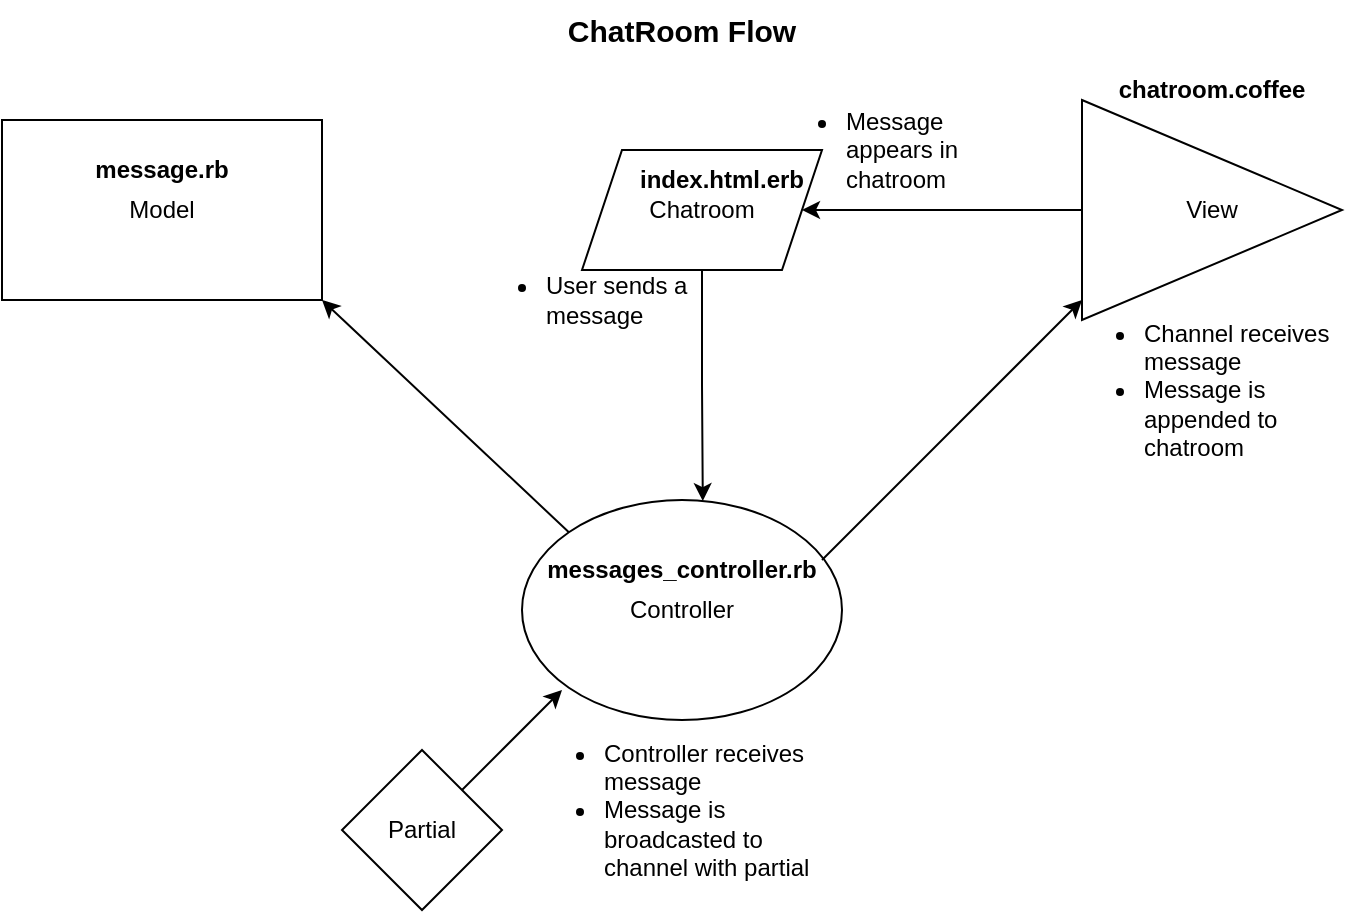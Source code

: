 <mxfile version="20.4.0" type="github">
  <diagram id="aEpbRju676WB0mRRCltv" name="Page-1">
    <mxGraphModel dx="903" dy="469" grid="1" gridSize="10" guides="1" tooltips="1" connect="1" arrows="1" fold="1" page="1" pageScale="1" pageWidth="827" pageHeight="1169" math="0" shadow="0">
      <root>
        <mxCell id="0" />
        <mxCell id="1" parent="0" />
        <mxCell id="iAs89f6UKUQ9juESuoWj-1" value="Model" style="rounded=0;whiteSpace=wrap;html=1;" parent="1" vertex="1">
          <mxGeometry x="110" y="110" width="160" height="90" as="geometry" />
        </mxCell>
        <mxCell id="iAs89f6UKUQ9juESuoWj-2" value="Controller" style="ellipse;whiteSpace=wrap;html=1;" parent="1" vertex="1">
          <mxGeometry x="370" y="300" width="160" height="110" as="geometry" />
        </mxCell>
        <mxCell id="akZmUbAeHJxJS1-U2V-f-5" style="edgeStyle=orthogonalEdgeStyle;rounded=0;orthogonalLoop=1;jettySize=auto;html=1;" edge="1" parent="1" source="iAs89f6UKUQ9juESuoWj-3" target="akZmUbAeHJxJS1-U2V-f-1">
          <mxGeometry relative="1" as="geometry" />
        </mxCell>
        <mxCell id="iAs89f6UKUQ9juESuoWj-3" value="View" style="triangle;whiteSpace=wrap;html=1;align=center;" parent="1" vertex="1">
          <mxGeometry x="650" y="100" width="130" height="110" as="geometry" />
        </mxCell>
        <mxCell id="iAs89f6UKUQ9juESuoWj-4" value="&lt;b&gt;message.rb&lt;/b&gt;" style="text;html=1;strokeColor=none;fillColor=none;align=center;verticalAlign=middle;whiteSpace=wrap;rounded=0;" parent="1" vertex="1">
          <mxGeometry x="160" y="120" width="60" height="30" as="geometry" />
        </mxCell>
        <mxCell id="iAs89f6UKUQ9juESuoWj-5" value="&lt;b&gt;messages_controller.rb&lt;/b&gt;" style="text;html=1;strokeColor=none;fillColor=none;align=center;verticalAlign=middle;whiteSpace=wrap;rounded=0;" parent="1" vertex="1">
          <mxGeometry x="420" y="320" width="60" height="30" as="geometry" />
        </mxCell>
        <mxCell id="iAs89f6UKUQ9juESuoWj-6" value="&lt;b&gt;chatroom.coffee&lt;/b&gt;" style="text;html=1;strokeColor=none;fillColor=none;align=center;verticalAlign=middle;whiteSpace=wrap;rounded=0;" parent="1" vertex="1">
          <mxGeometry x="685" y="80" width="60" height="30" as="geometry" />
        </mxCell>
        <mxCell id="iAs89f6UKUQ9juESuoWj-7" value="Partial" style="rhombus;whiteSpace=wrap;html=1;" parent="1" vertex="1">
          <mxGeometry x="280" y="425" width="80" height="80" as="geometry" />
        </mxCell>
        <mxCell id="iAs89f6UKUQ9juESuoWj-10" value="" style="endArrow=classic;html=1;rounded=0;" parent="1" edge="1">
          <mxGeometry width="50" height="50" relative="1" as="geometry">
            <mxPoint x="520" y="330" as="sourcePoint" />
            <mxPoint x="650" y="200" as="targetPoint" />
          </mxGeometry>
        </mxCell>
        <mxCell id="iAs89f6UKUQ9juESuoWj-12" value="" style="endArrow=classic;html=1;rounded=0;entryX=1;entryY=1;entryDx=0;entryDy=0;exitX=0;exitY=0;exitDx=0;exitDy=0;" parent="1" source="iAs89f6UKUQ9juESuoWj-2" target="iAs89f6UKUQ9juESuoWj-1" edge="1">
          <mxGeometry width="50" height="50" relative="1" as="geometry">
            <mxPoint x="380" y="310" as="sourcePoint" />
            <mxPoint x="320" y="247.5" as="targetPoint" />
          </mxGeometry>
        </mxCell>
        <mxCell id="iAs89f6UKUQ9juESuoWj-13" value="&lt;ul&gt;&lt;li&gt;User sends a message&lt;/li&gt;&lt;/ul&gt;" style="text;html=1;strokeColor=none;fillColor=none;align=left;verticalAlign=middle;whiteSpace=wrap;rounded=0;" parent="1" vertex="1">
          <mxGeometry x="340" y="185" width="120" height="30" as="geometry" />
        </mxCell>
        <mxCell id="iAs89f6UKUQ9juESuoWj-14" value="&lt;ul&gt;&lt;li style=&quot;text-align: left;&quot;&gt;Controller receives message&lt;/li&gt;&lt;li style=&quot;text-align: left;&quot;&gt;Message is broadcasted to channel with partial&lt;/li&gt;&lt;/ul&gt;" style="text;html=1;strokeColor=none;fillColor=none;align=center;verticalAlign=middle;whiteSpace=wrap;rounded=0;" parent="1" vertex="1">
          <mxGeometry x="370" y="440" width="150" height="30" as="geometry" />
        </mxCell>
        <mxCell id="iAs89f6UKUQ9juESuoWj-15" value="&lt;ul&gt;&lt;li style=&quot;text-align: left;&quot;&gt;Channel receives message&lt;/li&gt;&lt;li style=&quot;text-align: left;&quot;&gt;Message is appended to chatroom&lt;/li&gt;&lt;/ul&gt;" style="text;html=1;strokeColor=none;fillColor=none;align=center;verticalAlign=middle;whiteSpace=wrap;rounded=0;" parent="1" vertex="1">
          <mxGeometry x="640" y="230" width="150" height="30" as="geometry" />
        </mxCell>
        <mxCell id="akZmUbAeHJxJS1-U2V-f-6" style="edgeStyle=orthogonalEdgeStyle;rounded=0;orthogonalLoop=1;jettySize=auto;html=1;entryX=0.565;entryY=0.005;entryDx=0;entryDy=0;entryPerimeter=0;" edge="1" parent="1" source="akZmUbAeHJxJS1-U2V-f-1" target="iAs89f6UKUQ9juESuoWj-2">
          <mxGeometry relative="1" as="geometry">
            <mxPoint x="460" y="260" as="targetPoint" />
          </mxGeometry>
        </mxCell>
        <mxCell id="akZmUbAeHJxJS1-U2V-f-1" value="Chatroom" style="shape=parallelogram;perimeter=parallelogramPerimeter;whiteSpace=wrap;html=1;fixedSize=1;" vertex="1" parent="1">
          <mxGeometry x="400" y="125" width="120" height="60" as="geometry" />
        </mxCell>
        <mxCell id="akZmUbAeHJxJS1-U2V-f-4" value="" style="endArrow=classic;html=1;rounded=0;" edge="1" parent="1">
          <mxGeometry width="50" height="50" relative="1" as="geometry">
            <mxPoint x="340" y="445" as="sourcePoint" />
            <mxPoint x="390" y="395" as="targetPoint" />
          </mxGeometry>
        </mxCell>
        <mxCell id="iAs89f6UKUQ9juESuoWj-11" value="&lt;b&gt;index.html.erb&lt;/b&gt;" style="text;html=1;strokeColor=none;fillColor=none;align=center;verticalAlign=middle;whiteSpace=wrap;rounded=0;" parent="1" vertex="1">
          <mxGeometry x="440" y="125" width="60" height="30" as="geometry" />
        </mxCell>
        <mxCell id="akZmUbAeHJxJS1-U2V-f-8" value="&lt;b&gt;&lt;font style=&quot;font-size: 15px;&quot;&gt;ChatRoom Flow&lt;/font&gt;&lt;/b&gt;" style="text;html=1;strokeColor=none;fillColor=none;align=center;verticalAlign=middle;whiteSpace=wrap;rounded=0;" vertex="1" parent="1">
          <mxGeometry x="380" y="50" width="140" height="30" as="geometry" />
        </mxCell>
        <mxCell id="akZmUbAeHJxJS1-U2V-f-9" value="&lt;ul&gt;&lt;li&gt;Message appears in chatroom&lt;/li&gt;&lt;/ul&gt;" style="text;html=1;strokeColor=none;fillColor=none;align=left;verticalAlign=middle;whiteSpace=wrap;rounded=0;" vertex="1" parent="1">
          <mxGeometry x="490" y="110" width="120" height="30" as="geometry" />
        </mxCell>
      </root>
    </mxGraphModel>
  </diagram>
</mxfile>
